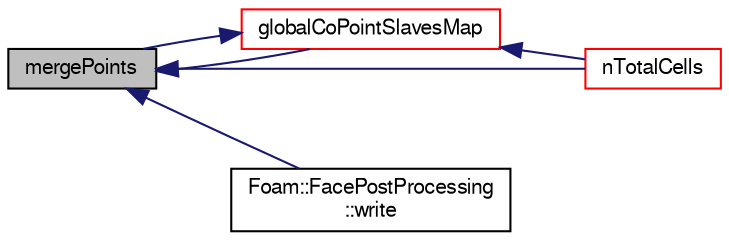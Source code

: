 digraph "mergePoints"
{
  bgcolor="transparent";
  edge [fontname="FreeSans",fontsize="10",labelfontname="FreeSans",labelfontsize="10"];
  node [fontname="FreeSans",fontsize="10",shape=record];
  rankdir="LR";
  Node3584 [label="mergePoints",height=0.2,width=0.4,color="black", fillcolor="grey75", style="filled", fontcolor="black"];
  Node3584 -> Node3585 [dir="back",color="midnightblue",fontsize="10",style="solid",fontname="FreeSans"];
  Node3585 [label="globalCoPointSlavesMap",height=0.2,width=0.4,color="red",URL="$a27334.html#a0b3a352a1bd504592c367a64ba7659f7"];
  Node3585 -> Node3584 [dir="back",color="midnightblue",fontsize="10",style="solid",fontname="FreeSans"];
  Node3585 -> Node3586 [dir="back",color="midnightblue",fontsize="10",style="solid",fontname="FreeSans"];
  Node3586 [label="nTotalCells",height=0.2,width=0.4,color="red",URL="$a27334.html#af5f312e4d0bc5cbcc088e7c247d3a97a",tooltip="Return total number of cells in decomposed mesh. "];
  Node3584 -> Node3586 [dir="back",color="midnightblue",fontsize="10",style="solid",fontname="FreeSans"];
  Node3584 -> Node3620 [dir="back",color="midnightblue",fontsize="10",style="solid",fontname="FreeSans"];
  Node3620 [label="Foam::FacePostProcessing\l::write",height=0.2,width=0.4,color="black",URL="$a23978.html#aac759501cf6c7895a70eecbef0226ae1",tooltip="Write post-processing info. "];
}
